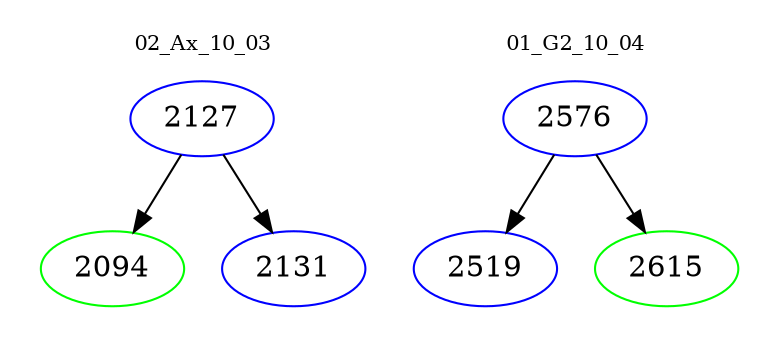 digraph{
subgraph cluster_0 {
color = white
label = "02_Ax_10_03";
fontsize=10;
T0_2127 [label="2127", color="blue"]
T0_2127 -> T0_2094 [color="black"]
T0_2094 [label="2094", color="green"]
T0_2127 -> T0_2131 [color="black"]
T0_2131 [label="2131", color="blue"]
}
subgraph cluster_1 {
color = white
label = "01_G2_10_04";
fontsize=10;
T1_2576 [label="2576", color="blue"]
T1_2576 -> T1_2519 [color="black"]
T1_2519 [label="2519", color="blue"]
T1_2576 -> T1_2615 [color="black"]
T1_2615 [label="2615", color="green"]
}
}
